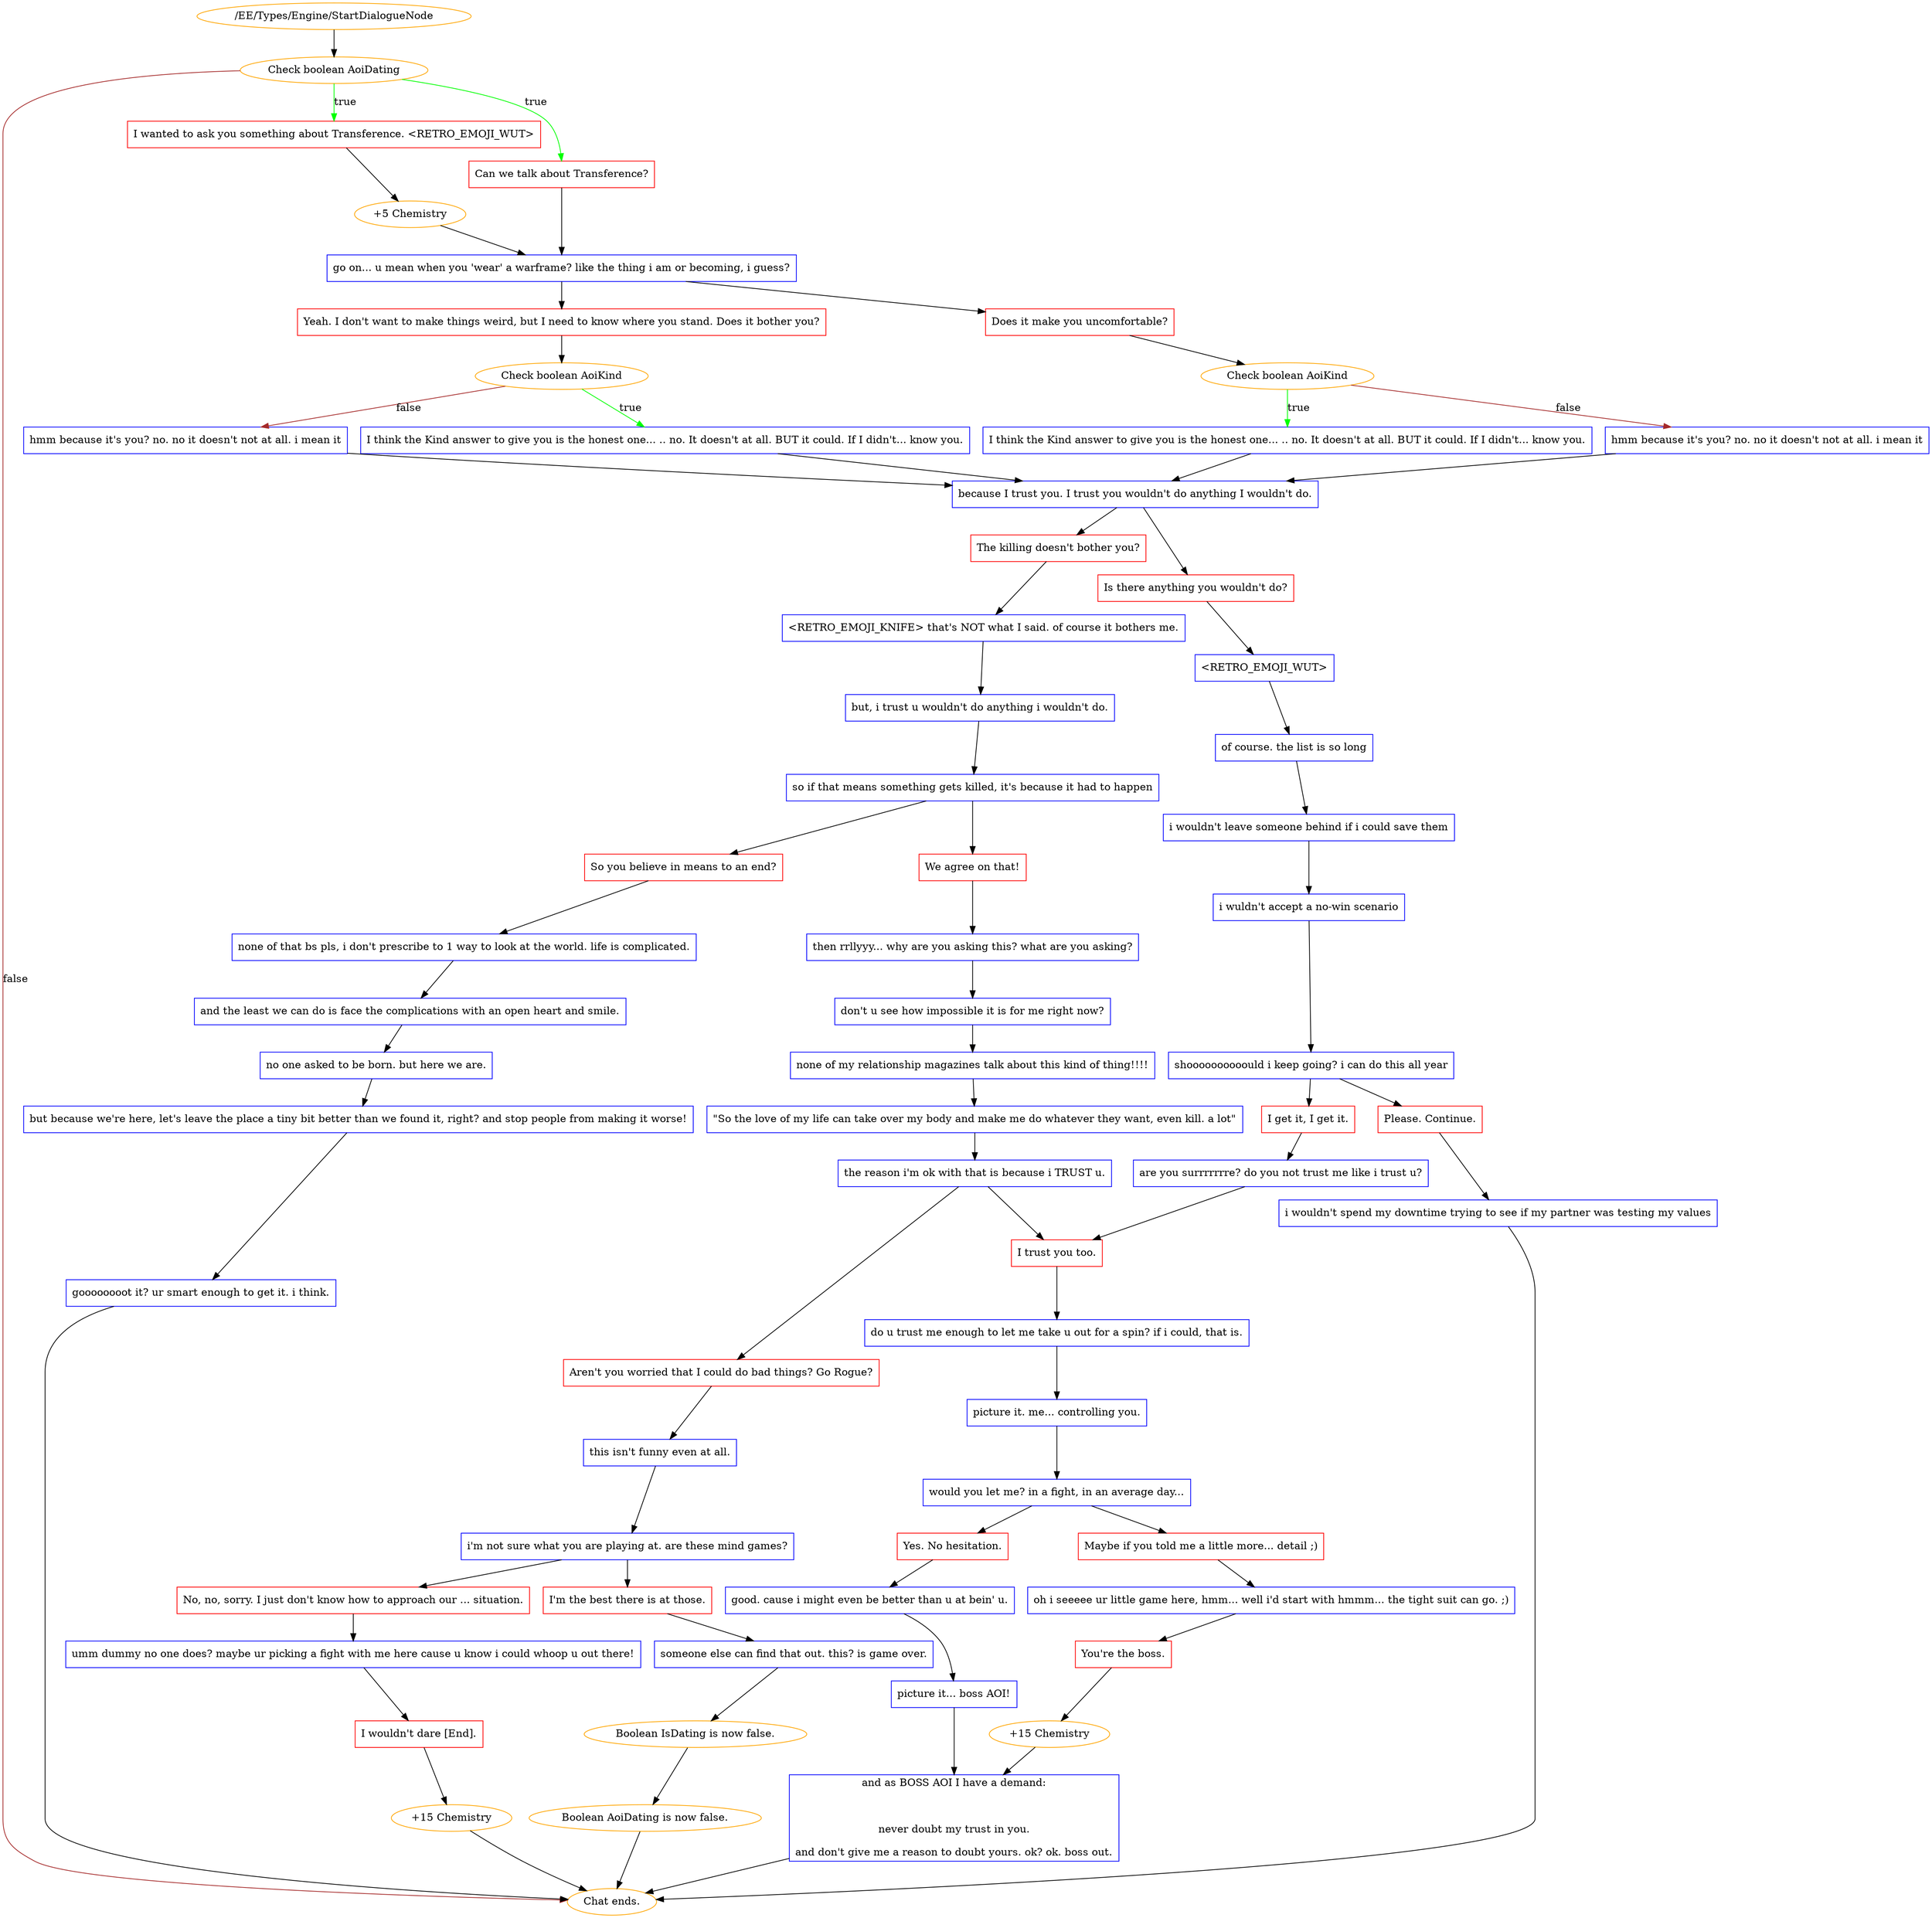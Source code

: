 digraph {
	1242 [label="/EE/Types/Engine/StartDialogueNode",color=orange];
		1242 -> 1243;
	1243 [label="Check boolean AoiDating",color=orange];
		1243 -> 1245 [label=true,color=green];
		1243 -> 1247 [label=true,color=green];
		1243 -> "Chat ends." [label=false,color=brown];
	1245 [label="I wanted to ask you something about Transference. <RETRO_EMOJI_WUT>",shape=box,color=red];
		1245 -> 1249;
	1247 [label="Can we talk about Transference?",shape=box,color=red];
		1247 -> 1250;
	"Chat ends." [color=orange];
	1249 [label="+5 Chemistry",color=orange];
		1249 -> 1250;
	1250 [label="go on... u mean when you 'wear' a warframe? like the thing i am or becoming, i guess?",shape=box,color=blue];
		1250 -> 1251;
		1250 -> 1252;
	1251 [label="Yeah. I don't want to make things weird, but I need to know where you stand. Does it bother you?",shape=box,color=red];
		1251 -> 1253;
	1252 [label="Does it make you uncomfortable?",shape=box,color=red];
		1252 -> 1254;
	1253 [label="Check boolean AoiKind",color=orange];
		1253 -> 1255 [label=true,color=green];
		1253 -> 1256 [label=false,color=brown];
	1254 [label="Check boolean AoiKind",color=orange];
		1254 -> 1257 [label=true,color=green];
		1254 -> 1258 [label=false,color=brown];
	1255 [label="I think the Kind answer to give you is the honest one... .. no. It doesn't at all. BUT it could. If I didn't... know you.",shape=box,color=blue];
		1255 -> 1259;
	1256 [label="hmm because it's you? no. no it doesn't not at all. i mean it",shape=box,color=blue];
		1256 -> 1259;
	1257 [label="I think the Kind answer to give you is the honest one... .. no. It doesn't at all. BUT it could. If I didn't... know you.",shape=box,color=blue];
		1257 -> 1259;
	1258 [label="hmm because it's you? no. no it doesn't not at all. i mean it",shape=box,color=blue];
		1258 -> 1259;
	1259 [label="because I trust you. I trust you wouldn't do anything I wouldn't do.",shape=box,color=blue];
		1259 -> 1260;
		1259 -> 1261;
	1260 [label="Is there anything you wouldn't do?",shape=box,color=red];
		1260 -> 1262;
	1261 [label="The killing doesn't bother you?",shape=box,color=red];
		1261 -> 1263;
	1262 [label="<RETRO_EMOJI_WUT>",shape=box,color=blue];
		1262 -> 1265;
	1263 [label="<RETRO_EMOJI_KNIFE> that's NOT what I said. of course it bothers me.",shape=box,color=blue];
		1263 -> 1266;
	1265 [label="of course. the list is so long",shape=box,color=blue];
		1265 -> 1268;
	1266 [label="but, i trust u wouldn't do anything i wouldn't do.",shape=box,color=blue];
		1266 -> 1269;
	1268 [label="i wouldn't leave someone behind if i could save them",shape=box,color=blue];
		1268 -> 1270;
	1269 [label="so if that means something gets killed, it's because it had to happen",shape=box,color=blue];
		1269 -> 1271;
		1269 -> 1272;
	1270 [label="i wuldn't accept a no-win scenario",shape=box,color=blue];
		1270 -> 1273;
	1271 [label="So you believe in means to an end?",shape=box,color=red];
		1271 -> 1279;
	1272 [label="We agree on that!",shape=box,color=red];
		1272 -> 1280;
	1273 [label="shoooooooooould i keep going? i can do this all year",shape=box,color=blue];
		1273 -> 1274;
		1273 -> 1275;
	1279 [label="none of that bs pls, i don't prescribe to 1 way to look at the world. life is complicated.",shape=box,color=blue];
		1279 -> 1281;
	1280 [label="then rrllyyy... why are you asking this? what are you asking?",shape=box,color=blue];
		1280 -> 1282;
	1274 [label="Please. Continue.",shape=box,color=red];
		1274 -> 1276;
	1275 [label="I get it, I get it.",shape=box,color=red];
		1275 -> 1278;
	1281 [label="and the least we can do is face the complications with an open heart and smile.",shape=box,color=blue];
		1281 -> 1283;
	1282 [label="don't u see how impossible it is for me right now?",shape=box,color=blue];
		1282 -> 1284;
	1276 [label="i wouldn't spend my downtime trying to see if my partner was testing my values",shape=box,color=blue];
		1276 -> "Chat ends.";
	1278 [label="are you surrrrrrre? do you not trust me like i trust u?",shape=box,color=blue];
		1278 -> 1290;
	1283 [label="no one asked to be born. but here we are.",shape=box,color=blue];
		1283 -> 1285;
	1284 [label="none of my relationship magazines talk about this kind of thing!!!!",shape=box,color=blue];
		1284 -> 1286;
	"Chat ends." [color=orange];
	1290 [label="I trust you too.",shape=box,color=red];
		1290 -> 1292;
	1285 [label="but because we're here, let's leave the place a tiny bit better than we found it, right? and stop people from making it worse!",shape=box,color=blue];
		1285 -> 1287;
	1286 [label="\"So the love of my life can take over my body and make me do whatever they want, even kill. a lot\"",shape=box,color=blue];
		1286 -> 1288;
	1292 [label="do u trust me enough to let me take u out for a spin? if i could, that is.",shape=box,color=blue];
		1292 -> 1295;
	1287 [label="goooooooot it? ur smart enough to get it. i think.",shape=box,color=blue];
		1287 -> "Chat ends.";
	1288 [label="the reason i'm ok with that is because i TRUST u.",shape=box,color=blue];
		1288 -> 1290;
		1288 -> 1291;
	1295 [label="picture it. me... controlling you.",shape=box,color=blue];
		1295 -> 1296;
	"Chat ends." [color=orange];
	1291 [label="Aren't you worried that I could do bad things? Go Rogue?",shape=box,color=red];
		1291 -> 1293;
	1296 [label="would you let me? in a fight, in an average day...",shape=box,color=blue];
		1296 -> 1302;
		1296 -> 1303;
	1293 [label="this isn't funny even at all.",shape=box,color=blue];
		1293 -> 1294;
	1302 [label="Maybe if you told me a little more... detail ;)",shape=box,color=red];
		1302 -> 1305;
	1303 [label="Yes. No hesitation.",shape=box,color=red];
		1303 -> 1304;
	1294 [label="i'm not sure what you are playing at. are these mind games?",shape=box,color=blue];
		1294 -> 1297;
		1294 -> 1299;
	1305 [label="oh i seeeee ur little game here, hmm... well i'd start with hmmm... the tight suit can go. ;)",shape=box,color=blue];
		1305 -> 1307;
	1304 [label="good. cause i might even be better than u at bein' u.",shape=box,color=blue];
		1304 -> 1306;
	1297 [label="I'm the best there is at those.",shape=box,color=red];
		1297 -> 1300;
	1299 [label="No, no, sorry. I just don't know how to approach our ... situation.",shape=box,color=red];
		1299 -> 1301;
	1307 [label="You're the boss.",shape=box,color=red];
		1307 -> 1308;
	1306 [label="picture it... boss AOI!",shape=box,color=blue];
		1306 -> 1309;
	1300 [label="someone else can find that out. this? is game over.",shape=box,color=blue];
		1300 -> 1311;
	1301 [label="umm dummy no one does? maybe ur picking a fight with me here cause u know i could whoop u out there!",shape=box,color=blue];
		1301 -> 1314;
	1308 [label="+15 Chemistry",color=orange];
		1308 -> 1309;
	1309 [label="and as BOSS AOI I have a demand:

never doubt my trust in you.
and don't give me a reason to doubt yours. ok? ok. boss out.",shape=box,color=blue];
		1309 -> "Chat ends.";
	1311 [label="Boolean IsDating is now false.",color=orange];
		1311 -> 1312;
	1314 [label="I wouldn't dare [End].",shape=box,color=red];
		1314 -> 1315;
	"Chat ends." [color=orange];
	1312 [label="Boolean AoiDating is now false.",color=orange];
		1312 -> "Chat ends.";
	1315 [label="+15 Chemistry",color=orange];
		1315 -> "Chat ends.";
	"Chat ends." [color=orange];
	"Chat ends." [color=orange];
}